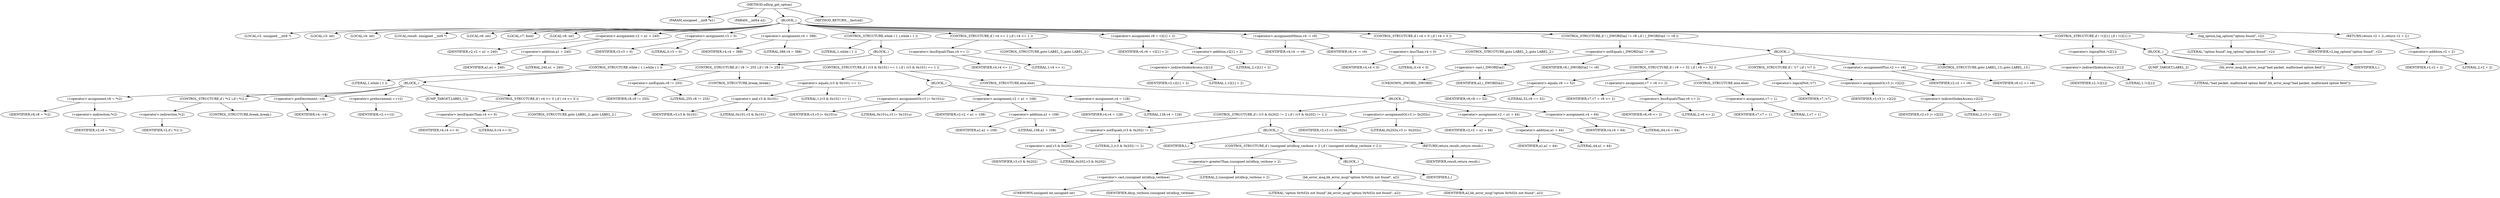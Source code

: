 digraph udhcp_get_option {  
"1000108" [label = "(METHOD,udhcp_get_option)" ]
"1000109" [label = "(PARAM,unsigned __int8 *a1)" ]
"1000110" [label = "(PARAM,__int64 a2)" ]
"1000111" [label = "(BLOCK,,)" ]
"1000112" [label = "(LOCAL,v2: unsigned __int8 *)" ]
"1000113" [label = "(LOCAL,v3: int)" ]
"1000114" [label = "(LOCAL,v4: int)" ]
"1000115" [label = "(LOCAL,result: unsigned __int8 *)" ]
"1000116" [label = "(LOCAL,v6: int)" ]
"1000117" [label = "(LOCAL,v7: bool)" ]
"1000118" [label = "(LOCAL,v8: int)" ]
"1000119" [label = "(<operator>.assignment,v2 = a1 + 240)" ]
"1000120" [label = "(IDENTIFIER,v2,v2 = a1 + 240)" ]
"1000121" [label = "(<operator>.addition,a1 + 240)" ]
"1000122" [label = "(IDENTIFIER,a1,a1 + 240)" ]
"1000123" [label = "(LITERAL,240,a1 + 240)" ]
"1000124" [label = "(<operator>.assignment,v3 = 0)" ]
"1000125" [label = "(IDENTIFIER,v3,v3 = 0)" ]
"1000126" [label = "(LITERAL,0,v3 = 0)" ]
"1000127" [label = "(<operator>.assignment,v4 = 388)" ]
"1000128" [label = "(IDENTIFIER,v4,v4 = 388)" ]
"1000129" [label = "(LITERAL,388,v4 = 388)" ]
"1000130" [label = "(CONTROL_STRUCTURE,while ( 1 ),while ( 1 ))" ]
"1000131" [label = "(LITERAL,1,while ( 1 ))" ]
"1000132" [label = "(BLOCK,,)" ]
"1000133" [label = "(CONTROL_STRUCTURE,while ( 1 ),while ( 1 ))" ]
"1000134" [label = "(LITERAL,1,while ( 1 ))" ]
"1000135" [label = "(BLOCK,,)" ]
"1000136" [label = "(<operator>.assignment,v8 = *v2)" ]
"1000137" [label = "(IDENTIFIER,v8,v8 = *v2)" ]
"1000138" [label = "(<operator>.indirection,*v2)" ]
"1000139" [label = "(IDENTIFIER,v2,v8 = *v2)" ]
"1000140" [label = "(CONTROL_STRUCTURE,if ( *v2 ),if ( *v2 ))" ]
"1000141" [label = "(<operator>.indirection,*v2)" ]
"1000142" [label = "(IDENTIFIER,v2,if ( *v2 ))" ]
"1000143" [label = "(CONTROL_STRUCTURE,break;,break;)" ]
"1000144" [label = "(<operator>.preDecrement,--v4)" ]
"1000145" [label = "(IDENTIFIER,v4,--v4)" ]
"1000146" [label = "(<operator>.preIncrement,++v2)" ]
"1000147" [label = "(IDENTIFIER,v2,++v2)" ]
"1000148" [label = "(JUMP_TARGET,LABEL_13)" ]
"1000149" [label = "(CONTROL_STRUCTURE,if ( v4 <= 0 ),if ( v4 <= 0 ))" ]
"1000150" [label = "(<operator>.lessEqualsThan,v4 <= 0)" ]
"1000151" [label = "(IDENTIFIER,v4,v4 <= 0)" ]
"1000152" [label = "(LITERAL,0,v4 <= 0)" ]
"1000153" [label = "(CONTROL_STRUCTURE,goto LABEL_2;,goto LABEL_2;)" ]
"1000154" [label = "(CONTROL_STRUCTURE,if ( v8 != 255 ),if ( v8 != 255 ))" ]
"1000155" [label = "(<operator>.notEquals,v8 != 255)" ]
"1000156" [label = "(IDENTIFIER,v8,v8 != 255)" ]
"1000157" [label = "(LITERAL,255,v8 != 255)" ]
"1000158" [label = "(CONTROL_STRUCTURE,break;,break;)" ]
"1000159" [label = "(CONTROL_STRUCTURE,if ( (v3 & 0x101) == 1 ),if ( (v3 & 0x101) == 1 ))" ]
"1000160" [label = "(<operator>.equals,(v3 & 0x101) == 1)" ]
"1000161" [label = "(<operator>.and,v3 & 0x101)" ]
"1000162" [label = "(IDENTIFIER,v3,v3 & 0x101)" ]
"1000163" [label = "(LITERAL,0x101,v3 & 0x101)" ]
"1000164" [label = "(LITERAL,1,(v3 & 0x101) == 1)" ]
"1000165" [label = "(BLOCK,,)" ]
"1000166" [label = "(<operators>.assignmentOr,v3 |= 0x101u)" ]
"1000167" [label = "(IDENTIFIER,v3,v3 |= 0x101u)" ]
"1000168" [label = "(LITERAL,0x101u,v3 |= 0x101u)" ]
"1000169" [label = "(<operator>.assignment,v2 = a1 + 108)" ]
"1000170" [label = "(IDENTIFIER,v2,v2 = a1 + 108)" ]
"1000171" [label = "(<operator>.addition,a1 + 108)" ]
"1000172" [label = "(IDENTIFIER,a1,a1 + 108)" ]
"1000173" [label = "(LITERAL,108,a1 + 108)" ]
"1000174" [label = "(<operator>.assignment,v4 = 128)" ]
"1000175" [label = "(IDENTIFIER,v4,v4 = 128)" ]
"1000176" [label = "(LITERAL,128,v4 = 128)" ]
"1000177" [label = "(CONTROL_STRUCTURE,else,else)" ]
"1000178" [label = "(BLOCK,,)" ]
"1000179" [label = "(CONTROL_STRUCTURE,if ( (v3 & 0x202) != 2 ),if ( (v3 & 0x202) != 2 ))" ]
"1000180" [label = "(<operator>.notEquals,(v3 & 0x202) != 2)" ]
"1000181" [label = "(<operator>.and,v3 & 0x202)" ]
"1000182" [label = "(IDENTIFIER,v3,v3 & 0x202)" ]
"1000183" [label = "(LITERAL,0x202,v3 & 0x202)" ]
"1000184" [label = "(LITERAL,2,(v3 & 0x202) != 2)" ]
"1000185" [label = "(BLOCK,,)" ]
"1000186" [label = "(IDENTIFIER,L,)" ]
"1000187" [label = "(CONTROL_STRUCTURE,if ( (unsigned int)dhcp_verbose > 2 ),if ( (unsigned int)dhcp_verbose > 2 ))" ]
"1000188" [label = "(<operator>.greaterThan,(unsigned int)dhcp_verbose > 2)" ]
"1000189" [label = "(<operator>.cast,(unsigned int)dhcp_verbose)" ]
"1000190" [label = "(UNKNOWN,unsigned int,unsigned int)" ]
"1000191" [label = "(IDENTIFIER,dhcp_verbose,(unsigned int)dhcp_verbose)" ]
"1000192" [label = "(LITERAL,2,(unsigned int)dhcp_verbose > 2)" ]
"1000193" [label = "(BLOCK,,)" ]
"1000194" [label = "(bb_error_msg,bb_error_msg(\"option 0x%02x not found\", a2))" ]
"1000195" [label = "(LITERAL,\"option 0x%02x not found\",bb_error_msg(\"option 0x%02x not found\", a2))" ]
"1000196" [label = "(IDENTIFIER,a2,bb_error_msg(\"option 0x%02x not found\", a2))" ]
"1000197" [label = "(IDENTIFIER,L,)" ]
"1000198" [label = "(RETURN,return result;,return result;)" ]
"1000199" [label = "(IDENTIFIER,result,return result;)" ]
"1000200" [label = "(<operators>.assignmentOr,v3 |= 0x202u)" ]
"1000201" [label = "(IDENTIFIER,v3,v3 |= 0x202u)" ]
"1000202" [label = "(LITERAL,0x202u,v3 |= 0x202u)" ]
"1000203" [label = "(<operator>.assignment,v2 = a1 + 44)" ]
"1000204" [label = "(IDENTIFIER,v2,v2 = a1 + 44)" ]
"1000205" [label = "(<operator>.addition,a1 + 44)" ]
"1000206" [label = "(IDENTIFIER,a1,a1 + 44)" ]
"1000207" [label = "(LITERAL,44,a1 + 44)" ]
"1000208" [label = "(<operator>.assignment,v4 = 64)" ]
"1000209" [label = "(IDENTIFIER,v4,v4 = 64)" ]
"1000210" [label = "(LITERAL,64,v4 = 64)" ]
"1000211" [label = "(CONTROL_STRUCTURE,if ( v4 <= 1 ),if ( v4 <= 1 ))" ]
"1000212" [label = "(<operator>.lessEqualsThan,v4 <= 1)" ]
"1000213" [label = "(IDENTIFIER,v4,v4 <= 1)" ]
"1000214" [label = "(LITERAL,1,v4 <= 1)" ]
"1000215" [label = "(CONTROL_STRUCTURE,goto LABEL_2;,goto LABEL_2;)" ]
"1000216" [label = "(<operator>.assignment,v6 = v2[1] + 2)" ]
"1000217" [label = "(IDENTIFIER,v6,v6 = v2[1] + 2)" ]
"1000218" [label = "(<operator>.addition,v2[1] + 2)" ]
"1000219" [label = "(<operator>.indirectIndexAccess,v2[1])" ]
"1000220" [label = "(IDENTIFIER,v2,v2[1] + 2)" ]
"1000221" [label = "(LITERAL,1,v2[1] + 2)" ]
"1000222" [label = "(LITERAL,2,v2[1] + 2)" ]
"1000223" [label = "(<operator>.assignmentMinus,v4 -= v6)" ]
"1000224" [label = "(IDENTIFIER,v4,v4 -= v6)" ]
"1000225" [label = "(IDENTIFIER,v6,v4 -= v6)" ]
"1000226" [label = "(CONTROL_STRUCTURE,if ( v4 < 0 ),if ( v4 < 0 ))" ]
"1000227" [label = "(<operator>.lessThan,v4 < 0)" ]
"1000228" [label = "(IDENTIFIER,v4,v4 < 0)" ]
"1000229" [label = "(LITERAL,0,v4 < 0)" ]
"1000230" [label = "(CONTROL_STRUCTURE,goto LABEL_2;,goto LABEL_2;)" ]
"1000231" [label = "(CONTROL_STRUCTURE,if ( (_DWORD)a2 != v8 ),if ( (_DWORD)a2 != v8 ))" ]
"1000232" [label = "(<operator>.notEquals,(_DWORD)a2 != v8)" ]
"1000233" [label = "(<operator>.cast,(_DWORD)a2)" ]
"1000234" [label = "(UNKNOWN,_DWORD,_DWORD)" ]
"1000235" [label = "(IDENTIFIER,a2,(_DWORD)a2)" ]
"1000236" [label = "(IDENTIFIER,v8,(_DWORD)a2 != v8)" ]
"1000237" [label = "(BLOCK,,)" ]
"1000238" [label = "(CONTROL_STRUCTURE,if ( v8 == 52 ),if ( v8 == 52 ))" ]
"1000239" [label = "(<operator>.equals,v8 == 52)" ]
"1000240" [label = "(IDENTIFIER,v8,v8 == 52)" ]
"1000241" [label = "(LITERAL,52,v8 == 52)" ]
"1000242" [label = "(<operator>.assignment,v7 = v6 <= 2)" ]
"1000243" [label = "(IDENTIFIER,v7,v7 = v6 <= 2)" ]
"1000244" [label = "(<operator>.lessEqualsThan,v6 <= 2)" ]
"1000245" [label = "(IDENTIFIER,v6,v6 <= 2)" ]
"1000246" [label = "(LITERAL,2,v6 <= 2)" ]
"1000247" [label = "(CONTROL_STRUCTURE,else,else)" ]
"1000248" [label = "(<operator>.assignment,v7 = 1)" ]
"1000249" [label = "(IDENTIFIER,v7,v7 = 1)" ]
"1000250" [label = "(LITERAL,1,v7 = 1)" ]
"1000251" [label = "(CONTROL_STRUCTURE,if ( !v7 ),if ( !v7 ))" ]
"1000252" [label = "(<operator>.logicalNot,!v7)" ]
"1000253" [label = "(IDENTIFIER,v7,!v7)" ]
"1000254" [label = "(<operators>.assignmentOr,v3 |= v2[2])" ]
"1000255" [label = "(IDENTIFIER,v3,v3 |= v2[2])" ]
"1000256" [label = "(<operator>.indirectIndexAccess,v2[2])" ]
"1000257" [label = "(IDENTIFIER,v2,v3 |= v2[2])" ]
"1000258" [label = "(LITERAL,2,v3 |= v2[2])" ]
"1000259" [label = "(<operator>.assignmentPlus,v2 += v6)" ]
"1000260" [label = "(IDENTIFIER,v2,v2 += v6)" ]
"1000261" [label = "(IDENTIFIER,v6,v2 += v6)" ]
"1000262" [label = "(CONTROL_STRUCTURE,goto LABEL_13;,goto LABEL_13;)" ]
"1000263" [label = "(CONTROL_STRUCTURE,if ( !v2[1] ),if ( !v2[1] ))" ]
"1000264" [label = "(<operator>.logicalNot,!v2[1])" ]
"1000265" [label = "(<operator>.indirectIndexAccess,v2[1])" ]
"1000266" [label = "(IDENTIFIER,v2,!v2[1])" ]
"1000267" [label = "(LITERAL,1,!v2[1])" ]
"1000268" [label = "(BLOCK,,)" ]
"1000269" [label = "(JUMP_TARGET,LABEL_2)" ]
"1000270" [label = "(bb_error_msg,bb_error_msg(\"bad packet, malformed option field\"))" ]
"1000271" [label = "(LITERAL,\"bad packet, malformed option field\",bb_error_msg(\"bad packet, malformed option field\"))" ]
"1000272" [label = "(IDENTIFIER,L,)" ]
"1000273" [label = "(log_option,log_option(\"option found\", v2))" ]
"1000274" [label = "(LITERAL,\"option found\",log_option(\"option found\", v2))" ]
"1000275" [label = "(IDENTIFIER,v2,log_option(\"option found\", v2))" ]
"1000276" [label = "(RETURN,return v2 + 2;,return v2 + 2;)" ]
"1000277" [label = "(<operator>.addition,v2 + 2)" ]
"1000278" [label = "(IDENTIFIER,v2,v2 + 2)" ]
"1000279" [label = "(LITERAL,2,v2 + 2)" ]
"1000280" [label = "(METHOD_RETURN,__fastcall)" ]
  "1000108" -> "1000109" 
  "1000108" -> "1000110" 
  "1000108" -> "1000111" 
  "1000108" -> "1000280" 
  "1000111" -> "1000112" 
  "1000111" -> "1000113" 
  "1000111" -> "1000114" 
  "1000111" -> "1000115" 
  "1000111" -> "1000116" 
  "1000111" -> "1000117" 
  "1000111" -> "1000118" 
  "1000111" -> "1000119" 
  "1000111" -> "1000124" 
  "1000111" -> "1000127" 
  "1000111" -> "1000130" 
  "1000111" -> "1000211" 
  "1000111" -> "1000216" 
  "1000111" -> "1000223" 
  "1000111" -> "1000226" 
  "1000111" -> "1000231" 
  "1000111" -> "1000263" 
  "1000111" -> "1000273" 
  "1000111" -> "1000276" 
  "1000119" -> "1000120" 
  "1000119" -> "1000121" 
  "1000121" -> "1000122" 
  "1000121" -> "1000123" 
  "1000124" -> "1000125" 
  "1000124" -> "1000126" 
  "1000127" -> "1000128" 
  "1000127" -> "1000129" 
  "1000130" -> "1000131" 
  "1000130" -> "1000132" 
  "1000132" -> "1000133" 
  "1000132" -> "1000154" 
  "1000132" -> "1000159" 
  "1000133" -> "1000134" 
  "1000133" -> "1000135" 
  "1000135" -> "1000136" 
  "1000135" -> "1000140" 
  "1000135" -> "1000144" 
  "1000135" -> "1000146" 
  "1000135" -> "1000148" 
  "1000135" -> "1000149" 
  "1000136" -> "1000137" 
  "1000136" -> "1000138" 
  "1000138" -> "1000139" 
  "1000140" -> "1000141" 
  "1000140" -> "1000143" 
  "1000141" -> "1000142" 
  "1000144" -> "1000145" 
  "1000146" -> "1000147" 
  "1000149" -> "1000150" 
  "1000149" -> "1000153" 
  "1000150" -> "1000151" 
  "1000150" -> "1000152" 
  "1000154" -> "1000155" 
  "1000154" -> "1000158" 
  "1000155" -> "1000156" 
  "1000155" -> "1000157" 
  "1000159" -> "1000160" 
  "1000159" -> "1000165" 
  "1000159" -> "1000177" 
  "1000160" -> "1000161" 
  "1000160" -> "1000164" 
  "1000161" -> "1000162" 
  "1000161" -> "1000163" 
  "1000165" -> "1000166" 
  "1000165" -> "1000169" 
  "1000165" -> "1000174" 
  "1000166" -> "1000167" 
  "1000166" -> "1000168" 
  "1000169" -> "1000170" 
  "1000169" -> "1000171" 
  "1000171" -> "1000172" 
  "1000171" -> "1000173" 
  "1000174" -> "1000175" 
  "1000174" -> "1000176" 
  "1000177" -> "1000178" 
  "1000178" -> "1000179" 
  "1000178" -> "1000200" 
  "1000178" -> "1000203" 
  "1000178" -> "1000208" 
  "1000179" -> "1000180" 
  "1000179" -> "1000185" 
  "1000180" -> "1000181" 
  "1000180" -> "1000184" 
  "1000181" -> "1000182" 
  "1000181" -> "1000183" 
  "1000185" -> "1000186" 
  "1000185" -> "1000187" 
  "1000185" -> "1000198" 
  "1000187" -> "1000188" 
  "1000187" -> "1000193" 
  "1000188" -> "1000189" 
  "1000188" -> "1000192" 
  "1000189" -> "1000190" 
  "1000189" -> "1000191" 
  "1000193" -> "1000194" 
  "1000193" -> "1000197" 
  "1000194" -> "1000195" 
  "1000194" -> "1000196" 
  "1000198" -> "1000199" 
  "1000200" -> "1000201" 
  "1000200" -> "1000202" 
  "1000203" -> "1000204" 
  "1000203" -> "1000205" 
  "1000205" -> "1000206" 
  "1000205" -> "1000207" 
  "1000208" -> "1000209" 
  "1000208" -> "1000210" 
  "1000211" -> "1000212" 
  "1000211" -> "1000215" 
  "1000212" -> "1000213" 
  "1000212" -> "1000214" 
  "1000216" -> "1000217" 
  "1000216" -> "1000218" 
  "1000218" -> "1000219" 
  "1000218" -> "1000222" 
  "1000219" -> "1000220" 
  "1000219" -> "1000221" 
  "1000223" -> "1000224" 
  "1000223" -> "1000225" 
  "1000226" -> "1000227" 
  "1000226" -> "1000230" 
  "1000227" -> "1000228" 
  "1000227" -> "1000229" 
  "1000231" -> "1000232" 
  "1000231" -> "1000237" 
  "1000232" -> "1000233" 
  "1000232" -> "1000236" 
  "1000233" -> "1000234" 
  "1000233" -> "1000235" 
  "1000237" -> "1000238" 
  "1000237" -> "1000251" 
  "1000237" -> "1000259" 
  "1000237" -> "1000262" 
  "1000238" -> "1000239" 
  "1000238" -> "1000242" 
  "1000238" -> "1000247" 
  "1000239" -> "1000240" 
  "1000239" -> "1000241" 
  "1000242" -> "1000243" 
  "1000242" -> "1000244" 
  "1000244" -> "1000245" 
  "1000244" -> "1000246" 
  "1000247" -> "1000248" 
  "1000248" -> "1000249" 
  "1000248" -> "1000250" 
  "1000251" -> "1000252" 
  "1000251" -> "1000254" 
  "1000252" -> "1000253" 
  "1000254" -> "1000255" 
  "1000254" -> "1000256" 
  "1000256" -> "1000257" 
  "1000256" -> "1000258" 
  "1000259" -> "1000260" 
  "1000259" -> "1000261" 
  "1000263" -> "1000264" 
  "1000263" -> "1000268" 
  "1000264" -> "1000265" 
  "1000265" -> "1000266" 
  "1000265" -> "1000267" 
  "1000268" -> "1000269" 
  "1000268" -> "1000270" 
  "1000268" -> "1000272" 
  "1000270" -> "1000271" 
  "1000273" -> "1000274" 
  "1000273" -> "1000275" 
  "1000276" -> "1000277" 
  "1000277" -> "1000278" 
  "1000277" -> "1000279" 
}
